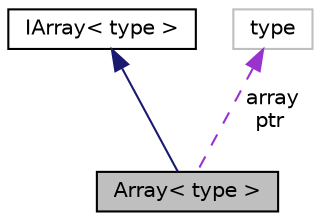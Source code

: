 digraph G
{
  edge [fontname="Helvetica",fontsize="10",labelfontname="Helvetica",labelfontsize="10"];
  node [fontname="Helvetica",fontsize="10",shape=record];
  Node1 [label="Array\< type \>",height=0.2,width=0.4,color="black", fillcolor="grey75", style="filled" fontcolor="black"];
  Node2 -> Node1 [dir="back",color="midnightblue",fontsize="10",style="solid",fontname="Helvetica"];
  Node2 [label="IArray\< type \>",height=0.2,width=0.4,color="black", fillcolor="white", style="filled",URL="$class_i_array.html"];
  Node3 -> Node1 [dir="back",color="darkorchid3",fontsize="10",style="dashed",label=" array\nptr" ,fontname="Helvetica"];
  Node3 [label="type",height=0.2,width=0.4,color="grey75", fillcolor="white", style="filled"];
}
